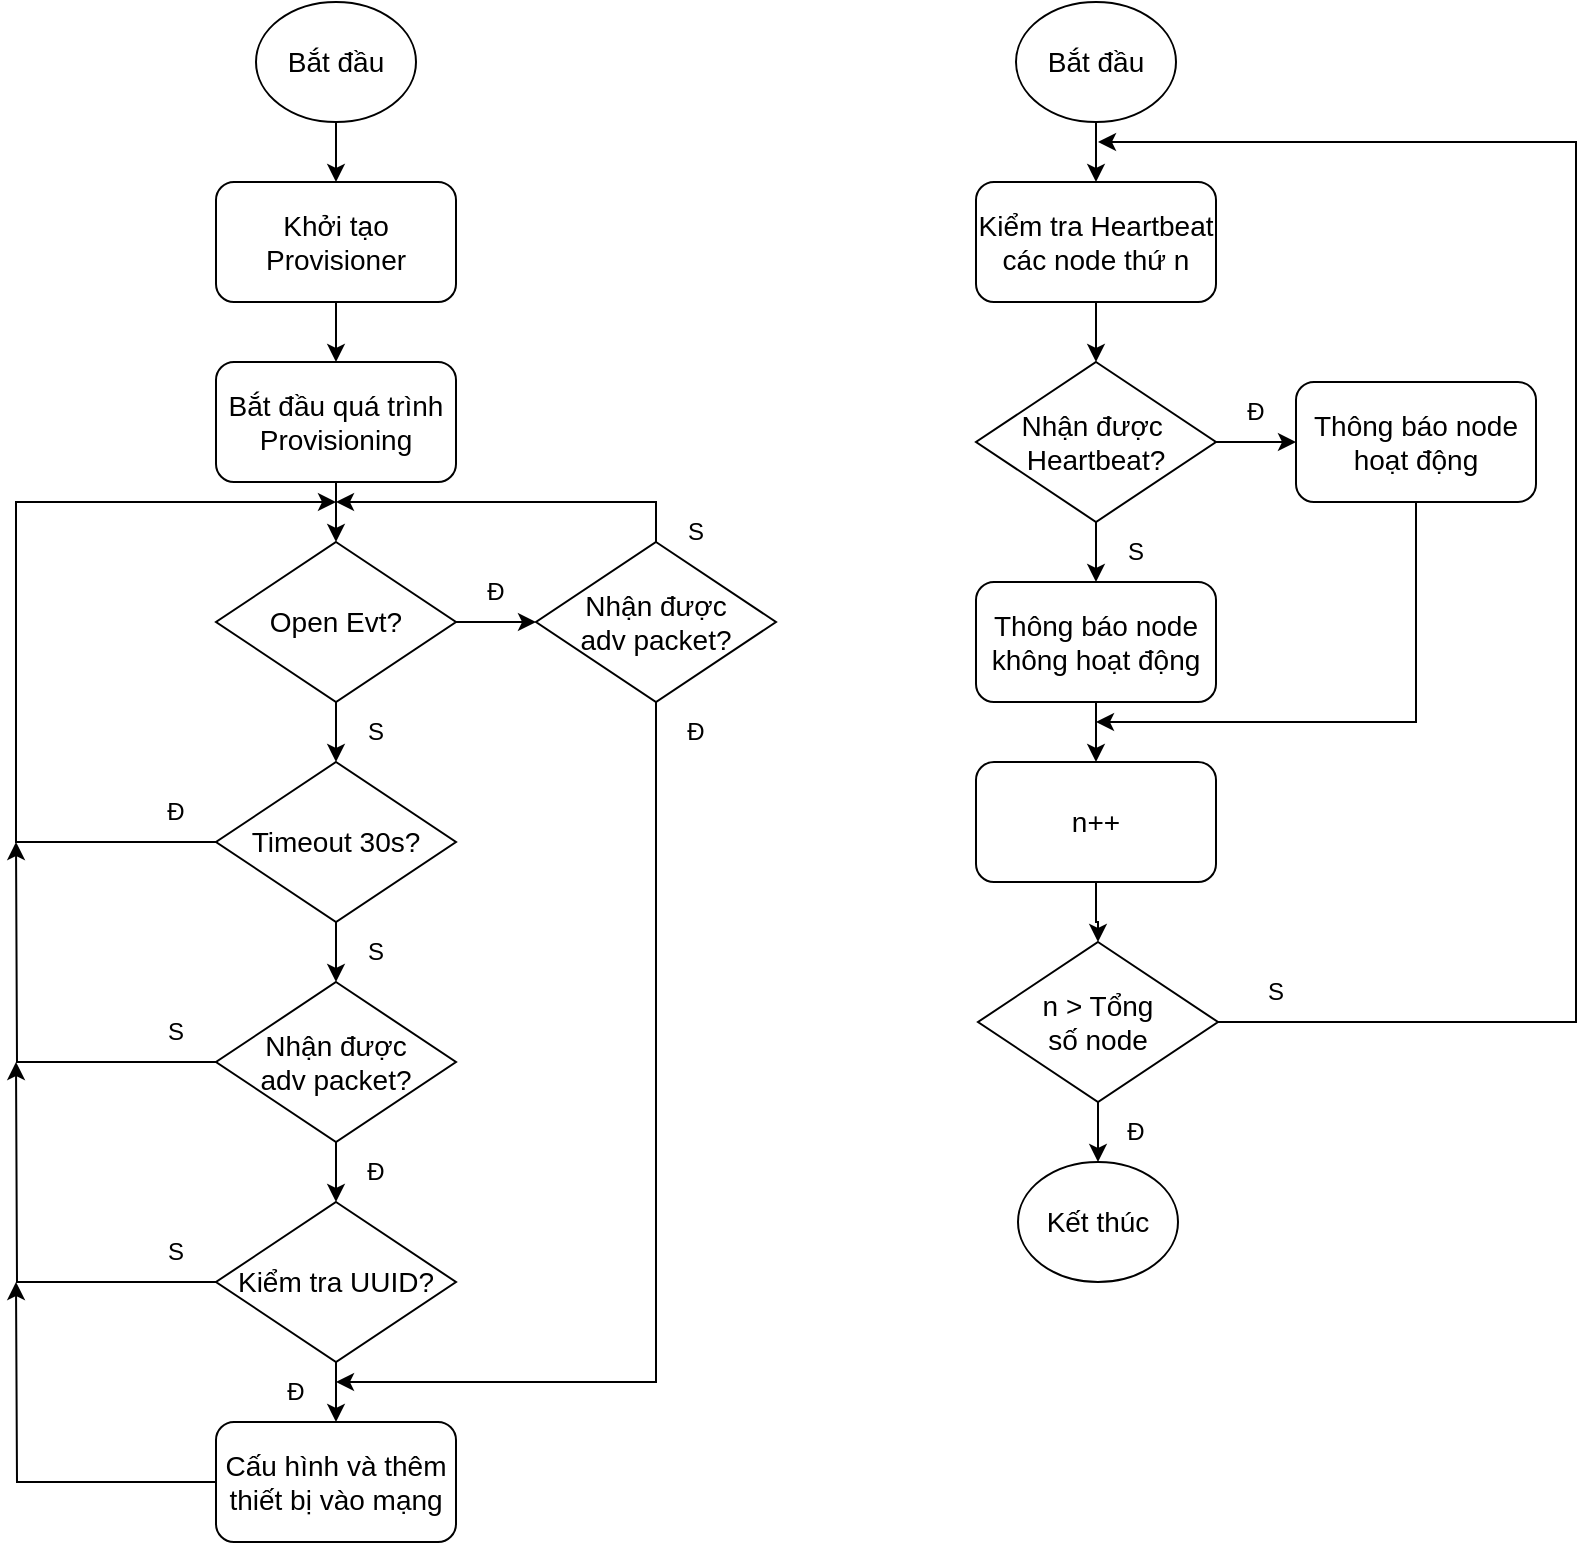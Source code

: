 <mxfile version="21.0.2" type="device"><diagram id="ziQTX0UNWyAmY6xkJmyt" name="Trang-1"><mxGraphModel dx="2493" dy="721" grid="1" gridSize="10" guides="1" tooltips="1" connect="1" arrows="1" fold="1" page="1" pageScale="1" pageWidth="850" pageHeight="1100" math="0" shadow="0"><root><mxCell id="0"/><mxCell id="1" parent="0"/><mxCell id="WUfjtKVKONc76qdsq6i3-36" value="" style="edgeStyle=orthogonalEdgeStyle;rounded=0;orthogonalLoop=1;jettySize=auto;html=1;" edge="1" parent="1" source="WUfjtKVKONc76qdsq6i3-18" target="WUfjtKVKONc76qdsq6i3-19"><mxGeometry relative="1" as="geometry"/></mxCell><mxCell id="WUfjtKVKONc76qdsq6i3-18" value="&lt;font style=&quot;font-size: 14px;&quot;&gt;Bắt đầu&lt;/font&gt;" style="ellipse;whiteSpace=wrap;html=1;" vertex="1" parent="1"><mxGeometry x="120" y="160" width="80" height="60" as="geometry"/></mxCell><mxCell id="WUfjtKVKONc76qdsq6i3-30" value="" style="edgeStyle=orthogonalEdgeStyle;rounded=0;orthogonalLoop=1;jettySize=auto;html=1;" edge="1" parent="1" source="WUfjtKVKONc76qdsq6i3-19" target="WUfjtKVKONc76qdsq6i3-20"><mxGeometry relative="1" as="geometry"/></mxCell><mxCell id="WUfjtKVKONc76qdsq6i3-19" value="&lt;font style=&quot;font-size: 14px;&quot;&gt;Khởi tạo Provisioner&lt;/font&gt;" style="rounded=1;whiteSpace=wrap;html=1;" vertex="1" parent="1"><mxGeometry x="100" y="250" width="120" height="60" as="geometry"/></mxCell><mxCell id="WUfjtKVKONc76qdsq6i3-31" value="" style="edgeStyle=orthogonalEdgeStyle;rounded=0;orthogonalLoop=1;jettySize=auto;html=1;" edge="1" parent="1" source="WUfjtKVKONc76qdsq6i3-20" target="WUfjtKVKONc76qdsq6i3-22"><mxGeometry relative="1" as="geometry"/></mxCell><mxCell id="WUfjtKVKONc76qdsq6i3-20" value="&lt;font style=&quot;font-size: 14px;&quot;&gt;Bắt đầu quá trình Provisioning&lt;/font&gt;" style="rounded=1;whiteSpace=wrap;html=1;" vertex="1" parent="1"><mxGeometry x="100" y="340" width="120" height="60" as="geometry"/></mxCell><mxCell id="WUfjtKVKONc76qdsq6i3-32" value="" style="edgeStyle=orthogonalEdgeStyle;rounded=0;orthogonalLoop=1;jettySize=auto;html=1;" edge="1" parent="1" source="WUfjtKVKONc76qdsq6i3-22" target="WUfjtKVKONc76qdsq6i3-23"><mxGeometry relative="1" as="geometry"/></mxCell><mxCell id="WUfjtKVKONc76qdsq6i3-38" value="" style="edgeStyle=orthogonalEdgeStyle;rounded=0;orthogonalLoop=1;jettySize=auto;html=1;" edge="1" parent="1" source="WUfjtKVKONc76qdsq6i3-22" target="WUfjtKVKONc76qdsq6i3-37"><mxGeometry relative="1" as="geometry"/></mxCell><mxCell id="WUfjtKVKONc76qdsq6i3-22" value="&lt;font style=&quot;font-size: 14px;&quot;&gt;Open Evt?&lt;/font&gt;" style="rhombus;whiteSpace=wrap;html=1;" vertex="1" parent="1"><mxGeometry x="100" y="430" width="120" height="80" as="geometry"/></mxCell><mxCell id="WUfjtKVKONc76qdsq6i3-33" value="" style="edgeStyle=orthogonalEdgeStyle;rounded=0;orthogonalLoop=1;jettySize=auto;html=1;" edge="1" parent="1" source="WUfjtKVKONc76qdsq6i3-23" target="WUfjtKVKONc76qdsq6i3-25"><mxGeometry relative="1" as="geometry"/></mxCell><mxCell id="WUfjtKVKONc76qdsq6i3-42" style="edgeStyle=orthogonalEdgeStyle;rounded=0;orthogonalLoop=1;jettySize=auto;html=1;" edge="1" parent="1" source="WUfjtKVKONc76qdsq6i3-23"><mxGeometry relative="1" as="geometry"><mxPoint x="160" y="410" as="targetPoint"/><Array as="points"><mxPoint y="580"/><mxPoint y="410"/><mxPoint x="160" y="410"/></Array></mxGeometry></mxCell><mxCell id="WUfjtKVKONc76qdsq6i3-23" value="&lt;font style=&quot;font-size: 14px;&quot;&gt;Timeout 30s?&lt;/font&gt;" style="rhombus;whiteSpace=wrap;html=1;" vertex="1" parent="1"><mxGeometry x="100" y="540" width="120" height="80" as="geometry"/></mxCell><mxCell id="WUfjtKVKONc76qdsq6i3-34" value="" style="edgeStyle=orthogonalEdgeStyle;rounded=0;orthogonalLoop=1;jettySize=auto;html=1;" edge="1" parent="1" source="WUfjtKVKONc76qdsq6i3-25" target="WUfjtKVKONc76qdsq6i3-29"><mxGeometry relative="1" as="geometry"/></mxCell><mxCell id="WUfjtKVKONc76qdsq6i3-43" style="edgeStyle=orthogonalEdgeStyle;rounded=0;orthogonalLoop=1;jettySize=auto;html=1;" edge="1" parent="1" source="WUfjtKVKONc76qdsq6i3-25"><mxGeometry relative="1" as="geometry"><mxPoint y="580" as="targetPoint"/></mxGeometry></mxCell><mxCell id="WUfjtKVKONc76qdsq6i3-25" value="&lt;font style=&quot;font-size: 14px;&quot;&gt;Nhận được&lt;br&gt;adv packet?&lt;/font&gt;" style="rhombus;whiteSpace=wrap;html=1;" vertex="1" parent="1"><mxGeometry x="100" y="650" width="120" height="80" as="geometry"/></mxCell><mxCell id="WUfjtKVKONc76qdsq6i3-56" style="edgeStyle=orthogonalEdgeStyle;rounded=0;orthogonalLoop=1;jettySize=auto;html=1;" edge="1" parent="1" source="WUfjtKVKONc76qdsq6i3-27"><mxGeometry relative="1" as="geometry"><mxPoint y="800" as="targetPoint"/></mxGeometry></mxCell><mxCell id="WUfjtKVKONc76qdsq6i3-27" value="&lt;font style=&quot;font-size: 14px;&quot;&gt;Cấu hình và thêm thiết bị vào mạng&lt;/font&gt;" style="rounded=1;whiteSpace=wrap;html=1;" vertex="1" parent="1"><mxGeometry x="100" y="870" width="120" height="60" as="geometry"/></mxCell><mxCell id="WUfjtKVKONc76qdsq6i3-35" value="" style="edgeStyle=orthogonalEdgeStyle;rounded=0;orthogonalLoop=1;jettySize=auto;html=1;" edge="1" parent="1" source="WUfjtKVKONc76qdsq6i3-29" target="WUfjtKVKONc76qdsq6i3-27"><mxGeometry relative="1" as="geometry"/></mxCell><mxCell id="WUfjtKVKONc76qdsq6i3-44" style="edgeStyle=orthogonalEdgeStyle;rounded=0;orthogonalLoop=1;jettySize=auto;html=1;" edge="1" parent="1" source="WUfjtKVKONc76qdsq6i3-29"><mxGeometry relative="1" as="geometry"><mxPoint y="690.0" as="targetPoint"/></mxGeometry></mxCell><mxCell id="WUfjtKVKONc76qdsq6i3-29" value="&lt;span style=&quot;font-size: 14px;&quot;&gt;Kiểm tra UUID?&lt;/span&gt;" style="rhombus;whiteSpace=wrap;html=1;" vertex="1" parent="1"><mxGeometry x="100" y="760" width="120" height="80" as="geometry"/></mxCell><mxCell id="WUfjtKVKONc76qdsq6i3-41" value="" style="edgeStyle=orthogonalEdgeStyle;rounded=0;orthogonalLoop=1;jettySize=auto;html=1;" edge="1" parent="1" source="WUfjtKVKONc76qdsq6i3-37"><mxGeometry relative="1" as="geometry"><mxPoint x="160" y="850" as="targetPoint"/><Array as="points"><mxPoint x="320" y="850"/><mxPoint x="320" y="850"/></Array></mxGeometry></mxCell><mxCell id="WUfjtKVKONc76qdsq6i3-49" style="edgeStyle=orthogonalEdgeStyle;rounded=0;orthogonalLoop=1;jettySize=auto;html=1;" edge="1" parent="1" source="WUfjtKVKONc76qdsq6i3-37"><mxGeometry relative="1" as="geometry"><mxPoint x="160" y="410" as="targetPoint"/><Array as="points"><mxPoint x="320" y="410"/></Array></mxGeometry></mxCell><mxCell id="WUfjtKVKONc76qdsq6i3-37" value="&lt;font style=&quot;font-size: 14px;&quot;&gt;Nhận được&lt;br&gt;adv packet?&lt;/font&gt;" style="rhombus;whiteSpace=wrap;html=1;" vertex="1" parent="1"><mxGeometry x="260" y="430" width="120" height="80" as="geometry"/></mxCell><mxCell id="WUfjtKVKONc76qdsq6i3-45" value="S" style="text;html=1;strokeColor=none;fillColor=none;align=center;verticalAlign=middle;whiteSpace=wrap;rounded=0;" vertex="1" parent="1"><mxGeometry x="150" y="510" width="60" height="30" as="geometry"/></mxCell><mxCell id="WUfjtKVKONc76qdsq6i3-46" value="S" style="text;html=1;strokeColor=none;fillColor=none;align=center;verticalAlign=middle;whiteSpace=wrap;rounded=0;" vertex="1" parent="1"><mxGeometry x="150" y="620" width="60" height="30" as="geometry"/></mxCell><mxCell id="WUfjtKVKONc76qdsq6i3-47" value="S" style="text;html=1;strokeColor=none;fillColor=none;align=center;verticalAlign=middle;whiteSpace=wrap;rounded=0;" vertex="1" parent="1"><mxGeometry x="50" y="660" width="60" height="30" as="geometry"/></mxCell><mxCell id="WUfjtKVKONc76qdsq6i3-48" value="S" style="text;html=1;strokeColor=none;fillColor=none;align=center;verticalAlign=middle;whiteSpace=wrap;rounded=0;" vertex="1" parent="1"><mxGeometry x="50" y="770" width="60" height="30" as="geometry"/></mxCell><mxCell id="WUfjtKVKONc76qdsq6i3-50" value="S" style="text;html=1;strokeColor=none;fillColor=none;align=center;verticalAlign=middle;whiteSpace=wrap;rounded=0;" vertex="1" parent="1"><mxGeometry x="310" y="410" width="60" height="30" as="geometry"/></mxCell><mxCell id="WUfjtKVKONc76qdsq6i3-51" value="Đ" style="text;html=1;strokeColor=none;fillColor=none;align=center;verticalAlign=middle;whiteSpace=wrap;rounded=0;" vertex="1" parent="1"><mxGeometry x="50" y="550" width="60" height="30" as="geometry"/></mxCell><mxCell id="WUfjtKVKONc76qdsq6i3-52" value="Đ" style="text;html=1;strokeColor=none;fillColor=none;align=center;verticalAlign=middle;whiteSpace=wrap;rounded=0;" vertex="1" parent="1"><mxGeometry x="110" y="840" width="60" height="30" as="geometry"/></mxCell><mxCell id="WUfjtKVKONc76qdsq6i3-53" value="Đ" style="text;html=1;strokeColor=none;fillColor=none;align=center;verticalAlign=middle;whiteSpace=wrap;rounded=0;" vertex="1" parent="1"><mxGeometry x="310" y="510" width="60" height="30" as="geometry"/></mxCell><mxCell id="WUfjtKVKONc76qdsq6i3-54" value="Đ" style="text;html=1;strokeColor=none;fillColor=none;align=center;verticalAlign=middle;whiteSpace=wrap;rounded=0;" vertex="1" parent="1"><mxGeometry x="210" y="440" width="60" height="30" as="geometry"/></mxCell><mxCell id="WUfjtKVKONc76qdsq6i3-57" value="Đ" style="text;html=1;strokeColor=none;fillColor=none;align=center;verticalAlign=middle;whiteSpace=wrap;rounded=0;" vertex="1" parent="1"><mxGeometry x="150" y="730" width="60" height="30" as="geometry"/></mxCell><mxCell id="WUfjtKVKONc76qdsq6i3-63" value="" style="edgeStyle=orthogonalEdgeStyle;rounded=0;orthogonalLoop=1;jettySize=auto;html=1;" edge="1" parent="1" source="WUfjtKVKONc76qdsq6i3-59" target="WUfjtKVKONc76qdsq6i3-60"><mxGeometry relative="1" as="geometry"/></mxCell><mxCell id="WUfjtKVKONc76qdsq6i3-59" value="&lt;font style=&quot;font-size: 14px;&quot;&gt;Bắt đầu&lt;/font&gt;" style="ellipse;whiteSpace=wrap;html=1;" vertex="1" parent="1"><mxGeometry x="500" y="160" width="80" height="60" as="geometry"/></mxCell><mxCell id="WUfjtKVKONc76qdsq6i3-64" value="" style="edgeStyle=orthogonalEdgeStyle;rounded=0;orthogonalLoop=1;jettySize=auto;html=1;" edge="1" parent="1" source="WUfjtKVKONc76qdsq6i3-60" target="WUfjtKVKONc76qdsq6i3-61"><mxGeometry relative="1" as="geometry"/></mxCell><mxCell id="WUfjtKVKONc76qdsq6i3-60" value="&lt;font style=&quot;font-size: 14px;&quot;&gt;Kiểm tra Heartbeat&lt;br&gt;các node thứ n&lt;/font&gt;" style="rounded=1;whiteSpace=wrap;html=1;" vertex="1" parent="1"><mxGeometry x="480" y="250" width="120" height="60" as="geometry"/></mxCell><mxCell id="WUfjtKVKONc76qdsq6i3-65" value="" style="edgeStyle=orthogonalEdgeStyle;rounded=0;orthogonalLoop=1;jettySize=auto;html=1;" edge="1" parent="1" source="WUfjtKVKONc76qdsq6i3-61" target="WUfjtKVKONc76qdsq6i3-62"><mxGeometry relative="1" as="geometry"/></mxCell><mxCell id="WUfjtKVKONc76qdsq6i3-83" value="" style="edgeStyle=orthogonalEdgeStyle;rounded=0;orthogonalLoop=1;jettySize=auto;html=1;" edge="1" parent="1" source="WUfjtKVKONc76qdsq6i3-61" target="WUfjtKVKONc76qdsq6i3-82"><mxGeometry relative="1" as="geometry"/></mxCell><mxCell id="WUfjtKVKONc76qdsq6i3-61" value="&lt;span style=&quot;font-size: 14px;&quot;&gt;Nhận được&amp;nbsp;&lt;br&gt;Heartbeat?&lt;br&gt;&lt;/span&gt;" style="rhombus;whiteSpace=wrap;html=1;" vertex="1" parent="1"><mxGeometry x="480" y="340" width="120" height="80" as="geometry"/></mxCell><mxCell id="WUfjtKVKONc76qdsq6i3-71" value="" style="edgeStyle=orthogonalEdgeStyle;rounded=0;orthogonalLoop=1;jettySize=auto;html=1;" edge="1" parent="1" source="WUfjtKVKONc76qdsq6i3-62" target="WUfjtKVKONc76qdsq6i3-70"><mxGeometry relative="1" as="geometry"/></mxCell><mxCell id="WUfjtKVKONc76qdsq6i3-62" value="&lt;span style=&quot;font-size: 14px;&quot;&gt;Thông báo node không hoạt động&lt;/span&gt;" style="rounded=1;whiteSpace=wrap;html=1;" vertex="1" parent="1"><mxGeometry x="480" y="450" width="120" height="60" as="geometry"/></mxCell><mxCell id="WUfjtKVKONc76qdsq6i3-66" value="&lt;font style=&quot;font-size: 14px;&quot;&gt;Kết thúc&lt;/font&gt;" style="ellipse;whiteSpace=wrap;html=1;" vertex="1" parent="1"><mxGeometry x="501" y="740" width="80" height="60" as="geometry"/></mxCell><mxCell id="WUfjtKVKONc76qdsq6i3-73" value="" style="edgeStyle=orthogonalEdgeStyle;rounded=0;orthogonalLoop=1;jettySize=auto;html=1;" edge="1" parent="1" source="WUfjtKVKONc76qdsq6i3-70" target="WUfjtKVKONc76qdsq6i3-72"><mxGeometry relative="1" as="geometry"/></mxCell><mxCell id="WUfjtKVKONc76qdsq6i3-70" value="&lt;span style=&quot;font-size: 14px;&quot;&gt;n++&lt;/span&gt;" style="rounded=1;whiteSpace=wrap;html=1;" vertex="1" parent="1"><mxGeometry x="480" y="540" width="120" height="60" as="geometry"/></mxCell><mxCell id="WUfjtKVKONc76qdsq6i3-74" value="" style="edgeStyle=orthogonalEdgeStyle;rounded=0;orthogonalLoop=1;jettySize=auto;html=1;" edge="1" parent="1" source="WUfjtKVKONc76qdsq6i3-72" target="WUfjtKVKONc76qdsq6i3-66"><mxGeometry relative="1" as="geometry"/></mxCell><mxCell id="WUfjtKVKONc76qdsq6i3-75" style="edgeStyle=orthogonalEdgeStyle;rounded=0;orthogonalLoop=1;jettySize=auto;html=1;" edge="1" parent="1" source="WUfjtKVKONc76qdsq6i3-72"><mxGeometry relative="1" as="geometry"><mxPoint x="541" y="230" as="targetPoint"/><Array as="points"><mxPoint x="780" y="670"/><mxPoint x="780" y="230"/></Array></mxGeometry></mxCell><mxCell id="WUfjtKVKONc76qdsq6i3-72" value="&lt;span style=&quot;font-size: 14px;&quot;&gt;n &amp;gt; Tổng&lt;br&gt;số node&lt;br&gt;&lt;/span&gt;" style="rhombus;whiteSpace=wrap;html=1;" vertex="1" parent="1"><mxGeometry x="481" y="630" width="120" height="80" as="geometry"/></mxCell><mxCell id="WUfjtKVKONc76qdsq6i3-76" value="S" style="text;html=1;strokeColor=none;fillColor=none;align=center;verticalAlign=middle;whiteSpace=wrap;rounded=0;" vertex="1" parent="1"><mxGeometry x="600" y="640" width="60" height="30" as="geometry"/></mxCell><mxCell id="WUfjtKVKONc76qdsq6i3-77" value="Đ" style="text;html=1;strokeColor=none;fillColor=none;align=center;verticalAlign=middle;whiteSpace=wrap;rounded=0;" vertex="1" parent="1"><mxGeometry x="530" y="710" width="60" height="30" as="geometry"/></mxCell><mxCell id="WUfjtKVKONc76qdsq6i3-81" value="S" style="text;html=1;strokeColor=none;fillColor=none;align=center;verticalAlign=middle;whiteSpace=wrap;rounded=0;" vertex="1" parent="1"><mxGeometry x="530" y="420" width="60" height="30" as="geometry"/></mxCell><mxCell id="WUfjtKVKONc76qdsq6i3-84" style="edgeStyle=orthogonalEdgeStyle;rounded=0;orthogonalLoop=1;jettySize=auto;html=1;" edge="1" parent="1" source="WUfjtKVKONc76qdsq6i3-82"><mxGeometry relative="1" as="geometry"><mxPoint x="540.0" y="520" as="targetPoint"/><Array as="points"><mxPoint x="700" y="520"/></Array></mxGeometry></mxCell><mxCell id="WUfjtKVKONc76qdsq6i3-82" value="&lt;span style=&quot;font-size: 14px;&quot;&gt;Thông báo node hoạt động&lt;/span&gt;" style="rounded=1;whiteSpace=wrap;html=1;" vertex="1" parent="1"><mxGeometry x="640" y="350" width="120" height="60" as="geometry"/></mxCell><mxCell id="WUfjtKVKONc76qdsq6i3-85" value="Đ" style="text;html=1;strokeColor=none;fillColor=none;align=center;verticalAlign=middle;whiteSpace=wrap;rounded=0;" vertex="1" parent="1"><mxGeometry x="590" y="350" width="60" height="30" as="geometry"/></mxCell></root></mxGraphModel></diagram></mxfile>